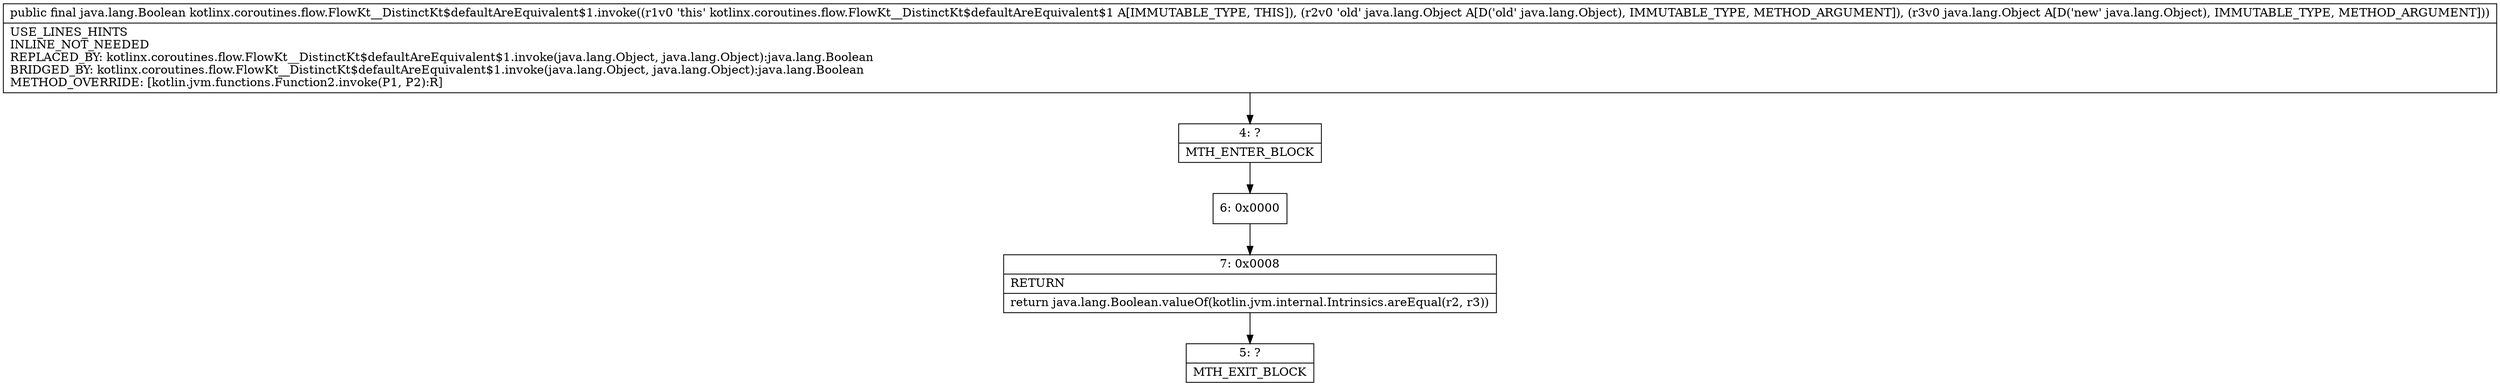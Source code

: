 digraph "CFG forkotlinx.coroutines.flow.FlowKt__DistinctKt$defaultAreEquivalent$1.invoke(Ljava\/lang\/Object;Ljava\/lang\/Object;)Ljava\/lang\/Boolean;" {
Node_4 [shape=record,label="{4\:\ ?|MTH_ENTER_BLOCK\l}"];
Node_6 [shape=record,label="{6\:\ 0x0000}"];
Node_7 [shape=record,label="{7\:\ 0x0008|RETURN\l|return java.lang.Boolean.valueOf(kotlin.jvm.internal.Intrinsics.areEqual(r2, r3))\l}"];
Node_5 [shape=record,label="{5\:\ ?|MTH_EXIT_BLOCK\l}"];
MethodNode[shape=record,label="{public final java.lang.Boolean kotlinx.coroutines.flow.FlowKt__DistinctKt$defaultAreEquivalent$1.invoke((r1v0 'this' kotlinx.coroutines.flow.FlowKt__DistinctKt$defaultAreEquivalent$1 A[IMMUTABLE_TYPE, THIS]), (r2v0 'old' java.lang.Object A[D('old' java.lang.Object), IMMUTABLE_TYPE, METHOD_ARGUMENT]), (r3v0 java.lang.Object A[D('new' java.lang.Object), IMMUTABLE_TYPE, METHOD_ARGUMENT]))  | USE_LINES_HINTS\lINLINE_NOT_NEEDED\lREPLACED_BY: kotlinx.coroutines.flow.FlowKt__DistinctKt$defaultAreEquivalent$1.invoke(java.lang.Object, java.lang.Object):java.lang.Boolean\lBRIDGED_BY: kotlinx.coroutines.flow.FlowKt__DistinctKt$defaultAreEquivalent$1.invoke(java.lang.Object, java.lang.Object):java.lang.Boolean\lMETHOD_OVERRIDE: [kotlin.jvm.functions.Function2.invoke(P1, P2):R]\l}"];
MethodNode -> Node_4;Node_4 -> Node_6;
Node_6 -> Node_7;
Node_7 -> Node_5;
}

